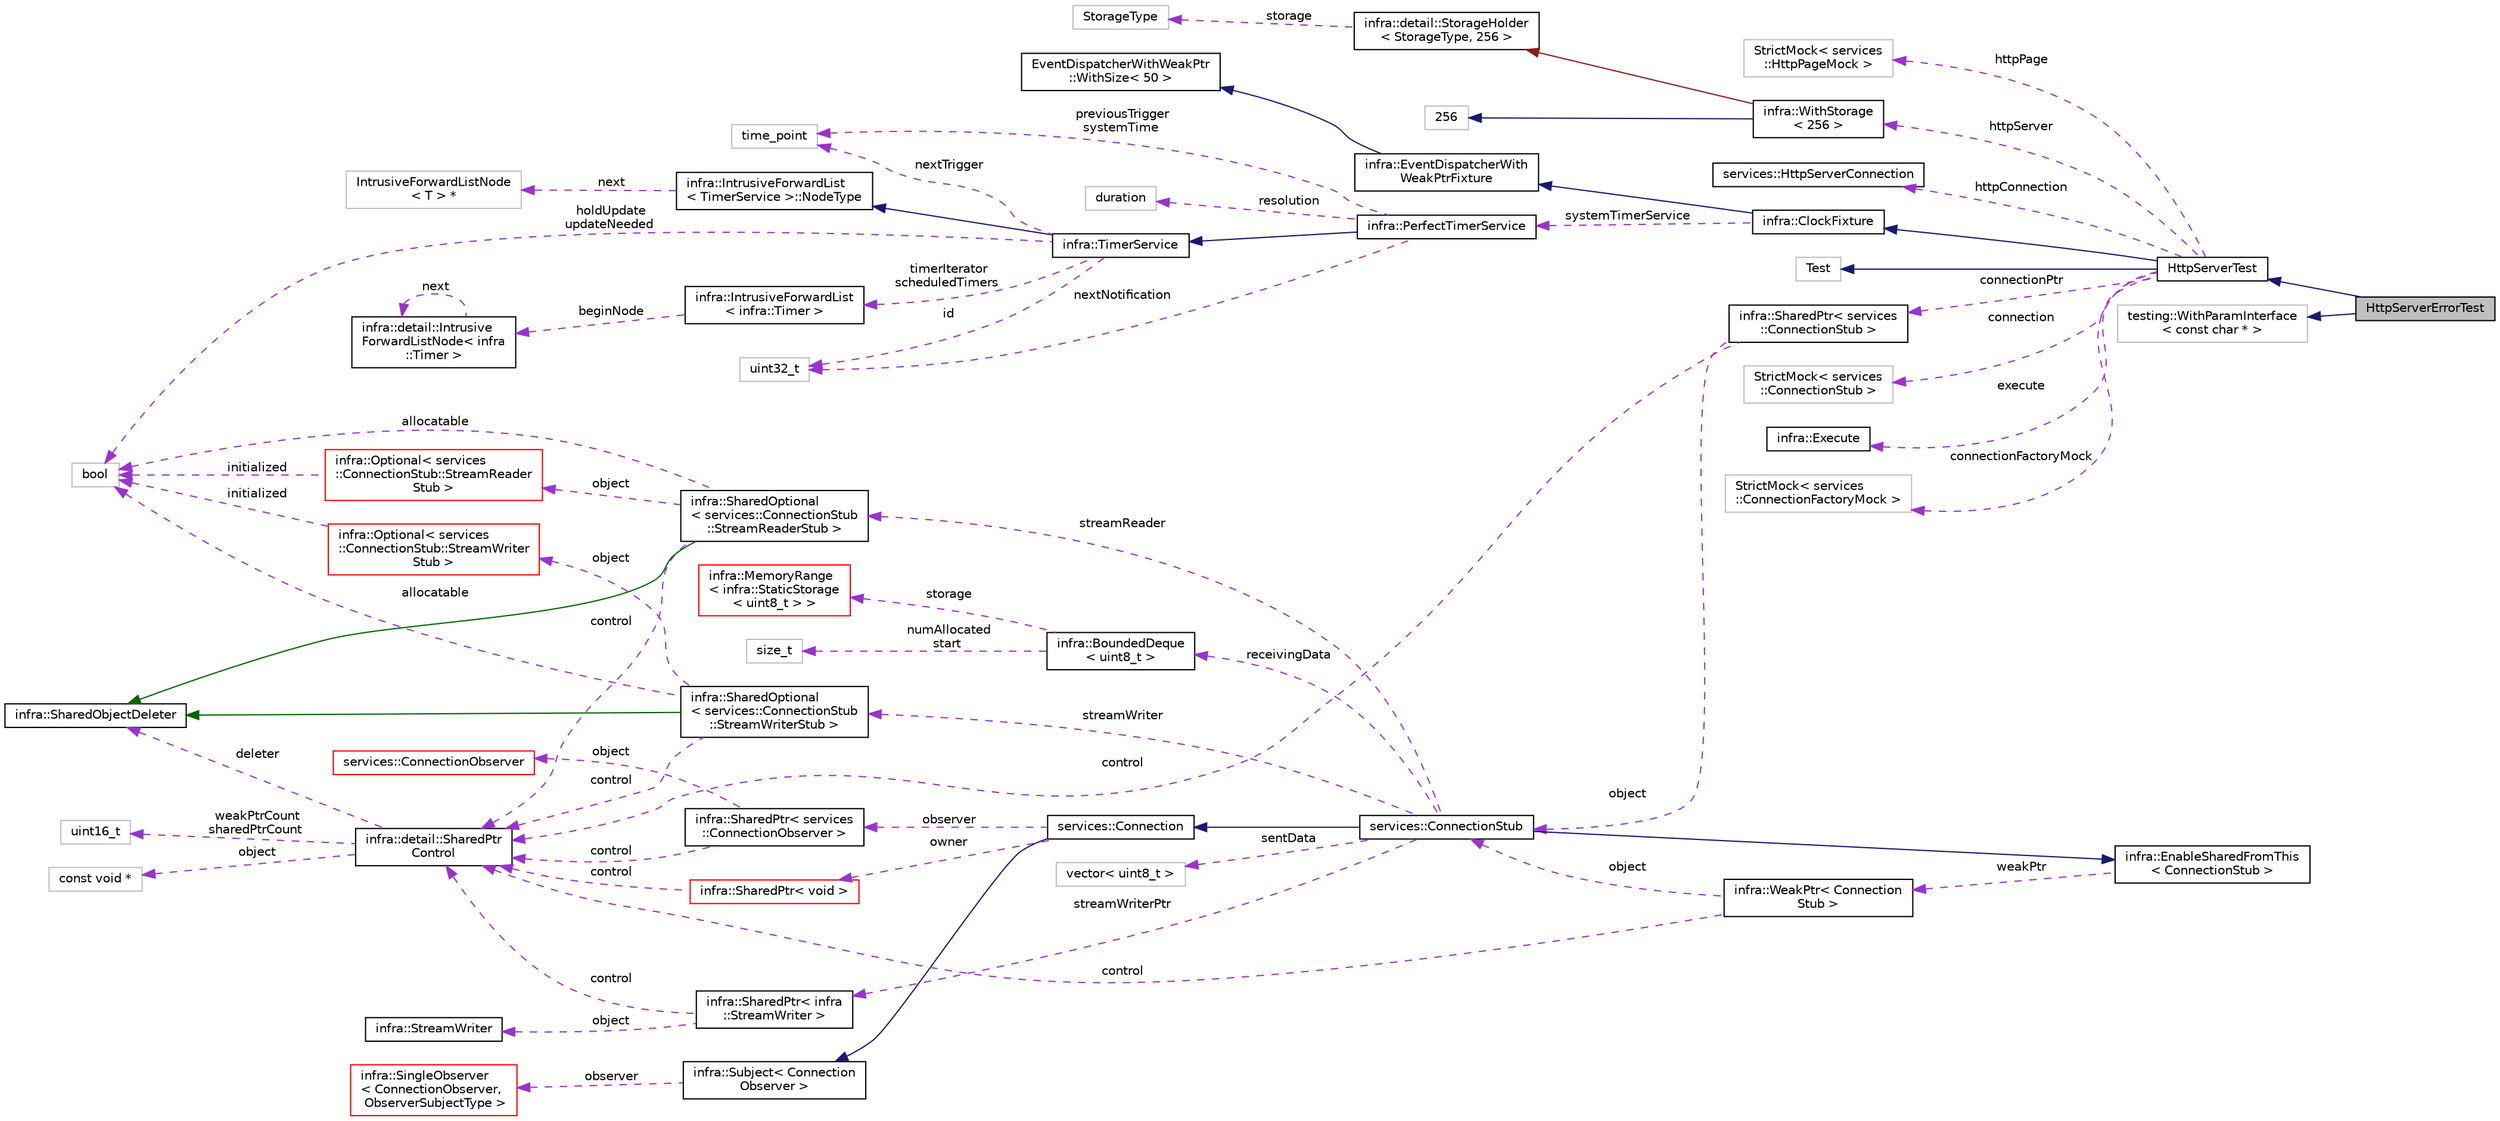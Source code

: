 digraph "HttpServerErrorTest"
{
 // INTERACTIVE_SVG=YES
  edge [fontname="Helvetica",fontsize="10",labelfontname="Helvetica",labelfontsize="10"];
  node [fontname="Helvetica",fontsize="10",shape=record];
  rankdir="LR";
  Node7 [label="HttpServerErrorTest",height=0.2,width=0.4,color="black", fillcolor="grey75", style="filled", fontcolor="black"];
  Node8 -> Node7 [dir="back",color="midnightblue",fontsize="10",style="solid",fontname="Helvetica"];
  Node8 [label="HttpServerTest",height=0.2,width=0.4,color="black", fillcolor="white", style="filled",URL="$d7/dd3/class_http_server_test.html"];
  Node9 -> Node8 [dir="back",color="midnightblue",fontsize="10",style="solid",fontname="Helvetica"];
  Node9 [label="Test",height=0.2,width=0.4,color="grey75", fillcolor="white", style="filled"];
  Node10 -> Node8 [dir="back",color="midnightblue",fontsize="10",style="solid",fontname="Helvetica"];
  Node10 [label="infra::ClockFixture",height=0.2,width=0.4,color="black", fillcolor="white", style="filled",URL="$d1/d73/classinfra_1_1_clock_fixture.html"];
  Node11 -> Node10 [dir="back",color="midnightblue",fontsize="10",style="solid",fontname="Helvetica"];
  Node11 [label="infra::EventDispatcherWith\lWeakPtrFixture",height=0.2,width=0.4,color="black", fillcolor="white", style="filled",URL="$d5/d37/classinfra_1_1_event_dispatcher_with_weak_ptr_fixture.html"];
  Node12 -> Node11 [dir="back",color="midnightblue",fontsize="10",style="solid",fontname="Helvetica"];
  Node12 [label="EventDispatcherWithWeakPtr\l::WithSize\< 50 \>",height=0.2,width=0.4,color="black", fillcolor="white", style="filled",URL="$db/da8/classinfra_1_1_event_dispatcher_with_weak_ptr_1_1_with_size.html"];
  Node13 -> Node10 [dir="back",color="darkorchid3",fontsize="10",style="dashed",label=" systemTimerService" ,fontname="Helvetica"];
  Node13 [label="infra::PerfectTimerService",height=0.2,width=0.4,color="black", fillcolor="white", style="filled",URL="$d6/d35/classinfra_1_1_perfect_timer_service.html"];
  Node14 -> Node13 [dir="back",color="midnightblue",fontsize="10",style="solid",fontname="Helvetica"];
  Node14 [label="infra::TimerService",height=0.2,width=0.4,color="black", fillcolor="white", style="filled",URL="$da/def/classinfra_1_1_timer_service.html"];
  Node15 -> Node14 [dir="back",color="midnightblue",fontsize="10",style="solid",fontname="Helvetica"];
  Node15 [label="infra::IntrusiveForwardList\l\< TimerService \>::NodeType",height=0.2,width=0.4,color="black", fillcolor="white", style="filled",URL="$d7/d4a/classinfra_1_1detail_1_1_intrusive_forward_list_node.html"];
  Node16 -> Node15 [dir="back",color="darkorchid3",fontsize="10",style="dashed",label=" next" ,fontname="Helvetica"];
  Node16 [label="IntrusiveForwardListNode\l\< T \> *",height=0.2,width=0.4,color="grey75", fillcolor="white", style="filled"];
  Node17 -> Node14 [dir="back",color="darkorchid3",fontsize="10",style="dashed",label=" nextTrigger" ,fontname="Helvetica"];
  Node17 [label="time_point",height=0.2,width=0.4,color="grey75", fillcolor="white", style="filled"];
  Node18 -> Node14 [dir="back",color="darkorchid3",fontsize="10",style="dashed",label=" timerIterator\nscheduledTimers" ,fontname="Helvetica"];
  Node18 [label="infra::IntrusiveForwardList\l\< infra::Timer \>",height=0.2,width=0.4,color="black", fillcolor="white", style="filled",URL="$d3/d66/classinfra_1_1_intrusive_forward_list.html"];
  Node19 -> Node18 [dir="back",color="darkorchid3",fontsize="10",style="dashed",label=" beginNode" ,fontname="Helvetica"];
  Node19 [label="infra::detail::Intrusive\lForwardListNode\< infra\l::Timer \>",height=0.2,width=0.4,color="black", fillcolor="white", style="filled",URL="$d7/d4a/classinfra_1_1detail_1_1_intrusive_forward_list_node.html"];
  Node19 -> Node19 [dir="back",color="darkorchid3",fontsize="10",style="dashed",label=" next" ,fontname="Helvetica"];
  Node20 -> Node14 [dir="back",color="darkorchid3",fontsize="10",style="dashed",label=" id" ,fontname="Helvetica"];
  Node20 [label="uint32_t",height=0.2,width=0.4,color="grey75", fillcolor="white", style="filled"];
  Node21 -> Node14 [dir="back",color="darkorchid3",fontsize="10",style="dashed",label=" holdUpdate\nupdateNeeded" ,fontname="Helvetica"];
  Node21 [label="bool",height=0.2,width=0.4,color="grey75", fillcolor="white", style="filled"];
  Node22 -> Node13 [dir="back",color="darkorchid3",fontsize="10",style="dashed",label=" resolution" ,fontname="Helvetica"];
  Node22 [label="duration",height=0.2,width=0.4,color="grey75", fillcolor="white", style="filled"];
  Node17 -> Node13 [dir="back",color="darkorchid3",fontsize="10",style="dashed",label=" previousTrigger\nsystemTime" ,fontname="Helvetica"];
  Node20 -> Node13 [dir="back",color="darkorchid3",fontsize="10",style="dashed",label=" nextNotification" ,fontname="Helvetica"];
  Node23 -> Node8 [dir="back",color="darkorchid3",fontsize="10",style="dashed",label=" connection" ,fontname="Helvetica"];
  Node23 [label="StrictMock\< services\l::ConnectionStub \>",height=0.2,width=0.4,color="grey75", fillcolor="white", style="filled"];
  Node24 -> Node8 [dir="back",color="darkorchid3",fontsize="10",style="dashed",label=" execute" ,fontname="Helvetica"];
  Node24 [label="infra::Execute",height=0.2,width=0.4,color="black", fillcolor="white", style="filled",URL="$d1/dad/classinfra_1_1_execute.html"];
  Node25 -> Node8 [dir="back",color="darkorchid3",fontsize="10",style="dashed",label=" connectionFactoryMock" ,fontname="Helvetica"];
  Node25 [label="StrictMock\< services\l::ConnectionFactoryMock \>",height=0.2,width=0.4,color="grey75", fillcolor="white", style="filled"];
  Node26 -> Node8 [dir="back",color="darkorchid3",fontsize="10",style="dashed",label=" connectionPtr" ,fontname="Helvetica"];
  Node26 [label="infra::SharedPtr\< services\l::ConnectionStub \>",height=0.2,width=0.4,color="black", fillcolor="white", style="filled",URL="$d1/d17/classinfra_1_1_shared_ptr.html"];
  Node27 -> Node26 [dir="back",color="darkorchid3",fontsize="10",style="dashed",label=" object" ,fontname="Helvetica"];
  Node27 [label="services::ConnectionStub",height=0.2,width=0.4,color="black", fillcolor="white", style="filled",URL="$df/dd3/classservices_1_1_connection_stub.html"];
  Node28 -> Node27 [dir="back",color="midnightblue",fontsize="10",style="solid",fontname="Helvetica"];
  Node28 [label="services::Connection",height=0.2,width=0.4,color="black", fillcolor="white", style="filled",URL="$d0/dde/classservices_1_1_connection.html"];
  Node29 -> Node28 [dir="back",color="midnightblue",fontsize="10",style="solid",fontname="Helvetica"];
  Node29 [label="infra::Subject\< Connection\lObserver \>",height=0.2,width=0.4,color="black", fillcolor="white", style="filled",URL="$d1/db2/classinfra_1_1_subject.html"];
  Node30 -> Node29 [dir="back",color="darkorchid3",fontsize="10",style="dashed",label=" observer" ,fontname="Helvetica"];
  Node30 [label="infra::SingleObserver\l\< ConnectionObserver,\l ObserverSubjectType \>",height=0.2,width=0.4,color="red", fillcolor="white", style="filled",URL="$dc/d4c/classinfra_1_1_single_observer.html"];
  Node32 -> Node28 [dir="back",color="darkorchid3",fontsize="10",style="dashed",label=" observer" ,fontname="Helvetica"];
  Node32 [label="infra::SharedPtr\< services\l::ConnectionObserver \>",height=0.2,width=0.4,color="black", fillcolor="white", style="filled",URL="$d1/d17/classinfra_1_1_shared_ptr.html"];
  Node33 -> Node32 [dir="back",color="darkorchid3",fontsize="10",style="dashed",label=" object" ,fontname="Helvetica"];
  Node33 [label="services::ConnectionObserver",height=0.2,width=0.4,color="red", fillcolor="white", style="filled",URL="$dc/de5/classservices_1_1_connection_observer.html"];
  Node35 -> Node32 [dir="back",color="darkorchid3",fontsize="10",style="dashed",label=" control" ,fontname="Helvetica"];
  Node35 [label="infra::detail::SharedPtr\lControl",height=0.2,width=0.4,color="black", fillcolor="white", style="filled",URL="$dd/d9a/classinfra_1_1detail_1_1_shared_ptr_control.html"];
  Node36 -> Node35 [dir="back",color="darkorchid3",fontsize="10",style="dashed",label=" object" ,fontname="Helvetica"];
  Node36 [label="const void *",height=0.2,width=0.4,color="grey75", fillcolor="white", style="filled"];
  Node37 -> Node35 [dir="back",color="darkorchid3",fontsize="10",style="dashed",label=" weakPtrCount\nsharedPtrCount" ,fontname="Helvetica"];
  Node37 [label="uint16_t",height=0.2,width=0.4,color="grey75", fillcolor="white", style="filled"];
  Node38 -> Node35 [dir="back",color="darkorchid3",fontsize="10",style="dashed",label=" deleter" ,fontname="Helvetica"];
  Node38 [label="infra::SharedObjectDeleter",height=0.2,width=0.4,color="black", fillcolor="white", style="filled",URL="$da/dcd/classinfra_1_1_shared_object_deleter.html"];
  Node39 -> Node28 [dir="back",color="darkorchid3",fontsize="10",style="dashed",label=" owner" ,fontname="Helvetica"];
  Node39 [label="infra::SharedPtr\< void \>",height=0.2,width=0.4,color="red", fillcolor="white", style="filled",URL="$d1/d17/classinfra_1_1_shared_ptr.html"];
  Node35 -> Node39 [dir="back",color="darkorchid3",fontsize="10",style="dashed",label=" control" ,fontname="Helvetica"];
  Node41 -> Node27 [dir="back",color="midnightblue",fontsize="10",style="solid",fontname="Helvetica"];
  Node41 [label="infra::EnableSharedFromThis\l\< ConnectionStub \>",height=0.2,width=0.4,color="black", fillcolor="white", style="filled",URL="$dd/df1/classinfra_1_1_enable_shared_from_this.html"];
  Node42 -> Node41 [dir="back",color="darkorchid3",fontsize="10",style="dashed",label=" weakPtr" ,fontname="Helvetica"];
  Node42 [label="infra::WeakPtr\< Connection\lStub \>",height=0.2,width=0.4,color="black", fillcolor="white", style="filled",URL="$d3/daa/classinfra_1_1_weak_ptr.html"];
  Node27 -> Node42 [dir="back",color="darkorchid3",fontsize="10",style="dashed",label=" object" ,fontname="Helvetica"];
  Node35 -> Node42 [dir="back",color="darkorchid3",fontsize="10",style="dashed",label=" control" ,fontname="Helvetica"];
  Node43 -> Node27 [dir="back",color="darkorchid3",fontsize="10",style="dashed",label=" streamReader" ,fontname="Helvetica"];
  Node43 [label="infra::SharedOptional\l\< services::ConnectionStub\l::StreamReaderStub \>",height=0.2,width=0.4,color="black", fillcolor="white", style="filled",URL="$d1/d7f/classinfra_1_1_shared_optional.html"];
  Node38 -> Node43 [dir="back",color="darkgreen",fontsize="10",style="solid",fontname="Helvetica"];
  Node44 -> Node43 [dir="back",color="darkorchid3",fontsize="10",style="dashed",label=" object" ,fontname="Helvetica"];
  Node44 [label="infra::Optional\< services\l::ConnectionStub::StreamReader\lStub \>",height=0.2,width=0.4,color="red", fillcolor="white", style="filled",URL="$dc/df7/classinfra_1_1_optional.html"];
  Node21 -> Node44 [dir="back",color="darkorchid3",fontsize="10",style="dashed",label=" initialized" ,fontname="Helvetica"];
  Node35 -> Node43 [dir="back",color="darkorchid3",fontsize="10",style="dashed",label=" control" ,fontname="Helvetica"];
  Node21 -> Node43 [dir="back",color="darkorchid3",fontsize="10",style="dashed",label=" allocatable" ,fontname="Helvetica"];
  Node47 -> Node27 [dir="back",color="darkorchid3",fontsize="10",style="dashed",label=" streamWriter" ,fontname="Helvetica"];
  Node47 [label="infra::SharedOptional\l\< services::ConnectionStub\l::StreamWriterStub \>",height=0.2,width=0.4,color="black", fillcolor="white", style="filled",URL="$d1/d7f/classinfra_1_1_shared_optional.html"];
  Node38 -> Node47 [dir="back",color="darkgreen",fontsize="10",style="solid",fontname="Helvetica"];
  Node48 -> Node47 [dir="back",color="darkorchid3",fontsize="10",style="dashed",label=" object" ,fontname="Helvetica"];
  Node48 [label="infra::Optional\< services\l::ConnectionStub::StreamWriter\lStub \>",height=0.2,width=0.4,color="red", fillcolor="white", style="filled",URL="$dc/df7/classinfra_1_1_optional.html"];
  Node21 -> Node48 [dir="back",color="darkorchid3",fontsize="10",style="dashed",label=" initialized" ,fontname="Helvetica"];
  Node35 -> Node47 [dir="back",color="darkorchid3",fontsize="10",style="dashed",label=" control" ,fontname="Helvetica"];
  Node21 -> Node47 [dir="back",color="darkorchid3",fontsize="10",style="dashed",label=" allocatable" ,fontname="Helvetica"];
  Node50 -> Node27 [dir="back",color="darkorchid3",fontsize="10",style="dashed",label=" sentData" ,fontname="Helvetica"];
  Node50 [label="vector\< uint8_t \>",height=0.2,width=0.4,color="grey75", fillcolor="white", style="filled"];
  Node51 -> Node27 [dir="back",color="darkorchid3",fontsize="10",style="dashed",label=" streamWriterPtr" ,fontname="Helvetica"];
  Node51 [label="infra::SharedPtr\< infra\l::StreamWriter \>",height=0.2,width=0.4,color="black", fillcolor="white", style="filled",URL="$d1/d17/classinfra_1_1_shared_ptr.html"];
  Node35 -> Node51 [dir="back",color="darkorchid3",fontsize="10",style="dashed",label=" control" ,fontname="Helvetica"];
  Node52 -> Node51 [dir="back",color="darkorchid3",fontsize="10",style="dashed",label=" object" ,fontname="Helvetica"];
  Node52 [label="infra::StreamWriter",height=0.2,width=0.4,color="black", fillcolor="white", style="filled",URL="$de/dba/classinfra_1_1_stream_writer.html"];
  Node53 -> Node27 [dir="back",color="darkorchid3",fontsize="10",style="dashed",label=" receivingData" ,fontname="Helvetica"];
  Node53 [label="infra::BoundedDeque\l\< uint8_t \>",height=0.2,width=0.4,color="black", fillcolor="white", style="filled",URL="$d5/db7/classinfra_1_1_bounded_deque.html"];
  Node54 -> Node53 [dir="back",color="darkorchid3",fontsize="10",style="dashed",label=" storage" ,fontname="Helvetica"];
  Node54 [label="infra::MemoryRange\l\< infra::StaticStorage\l\< uint8_t \> \>",height=0.2,width=0.4,color="red", fillcolor="white", style="filled",URL="$d0/d6d/classinfra_1_1_memory_range.html"];
  Node56 -> Node53 [dir="back",color="darkorchid3",fontsize="10",style="dashed",label=" numAllocated\nstart" ,fontname="Helvetica"];
  Node56 [label="size_t",height=0.2,width=0.4,color="grey75", fillcolor="white", style="filled"];
  Node35 -> Node26 [dir="back",color="darkorchid3",fontsize="10",style="dashed",label=" control" ,fontname="Helvetica"];
  Node57 -> Node8 [dir="back",color="darkorchid3",fontsize="10",style="dashed",label=" httpPage" ,fontname="Helvetica"];
  Node57 [label="StrictMock\< services\l::HttpPageMock \>",height=0.2,width=0.4,color="grey75", fillcolor="white", style="filled"];
  Node58 -> Node8 [dir="back",color="darkorchid3",fontsize="10",style="dashed",label=" httpConnection" ,fontname="Helvetica"];
  Node58 [label="services::HttpServerConnection",height=0.2,width=0.4,color="black", fillcolor="white", style="filled",URL="$dc/dbe/classservices_1_1_http_server_connection.html"];
  Node59 -> Node8 [dir="back",color="darkorchid3",fontsize="10",style="dashed",label=" httpServer" ,fontname="Helvetica"];
  Node59 [label="infra::WithStorage\l\< 256 \>",height=0.2,width=0.4,color="black", fillcolor="white", style="filled",URL="$d2/d40/classinfra_1_1_with_storage.html"];
  Node60 -> Node59 [dir="back",color="firebrick4",fontsize="10",style="solid",fontname="Helvetica"];
  Node60 [label="infra::detail::StorageHolder\l\< StorageType, 256 \>",height=0.2,width=0.4,color="black", fillcolor="white", style="filled",URL="$d9/d00/classinfra_1_1detail_1_1_storage_holder.html"];
  Node61 -> Node60 [dir="back",color="darkorchid3",fontsize="10",style="dashed",label=" storage" ,fontname="Helvetica"];
  Node61 [label="StorageType",height=0.2,width=0.4,color="grey75", fillcolor="white", style="filled"];
  Node62 -> Node59 [dir="back",color="midnightblue",fontsize="10",style="solid",fontname="Helvetica"];
  Node62 [label="256",height=0.2,width=0.4,color="grey75", fillcolor="white", style="filled"];
  Node63 -> Node7 [dir="back",color="midnightblue",fontsize="10",style="solid",fontname="Helvetica"];
  Node63 [label="testing::WithParamInterface\l\< const char * \>",height=0.2,width=0.4,color="grey75", fillcolor="white", style="filled"];
}
